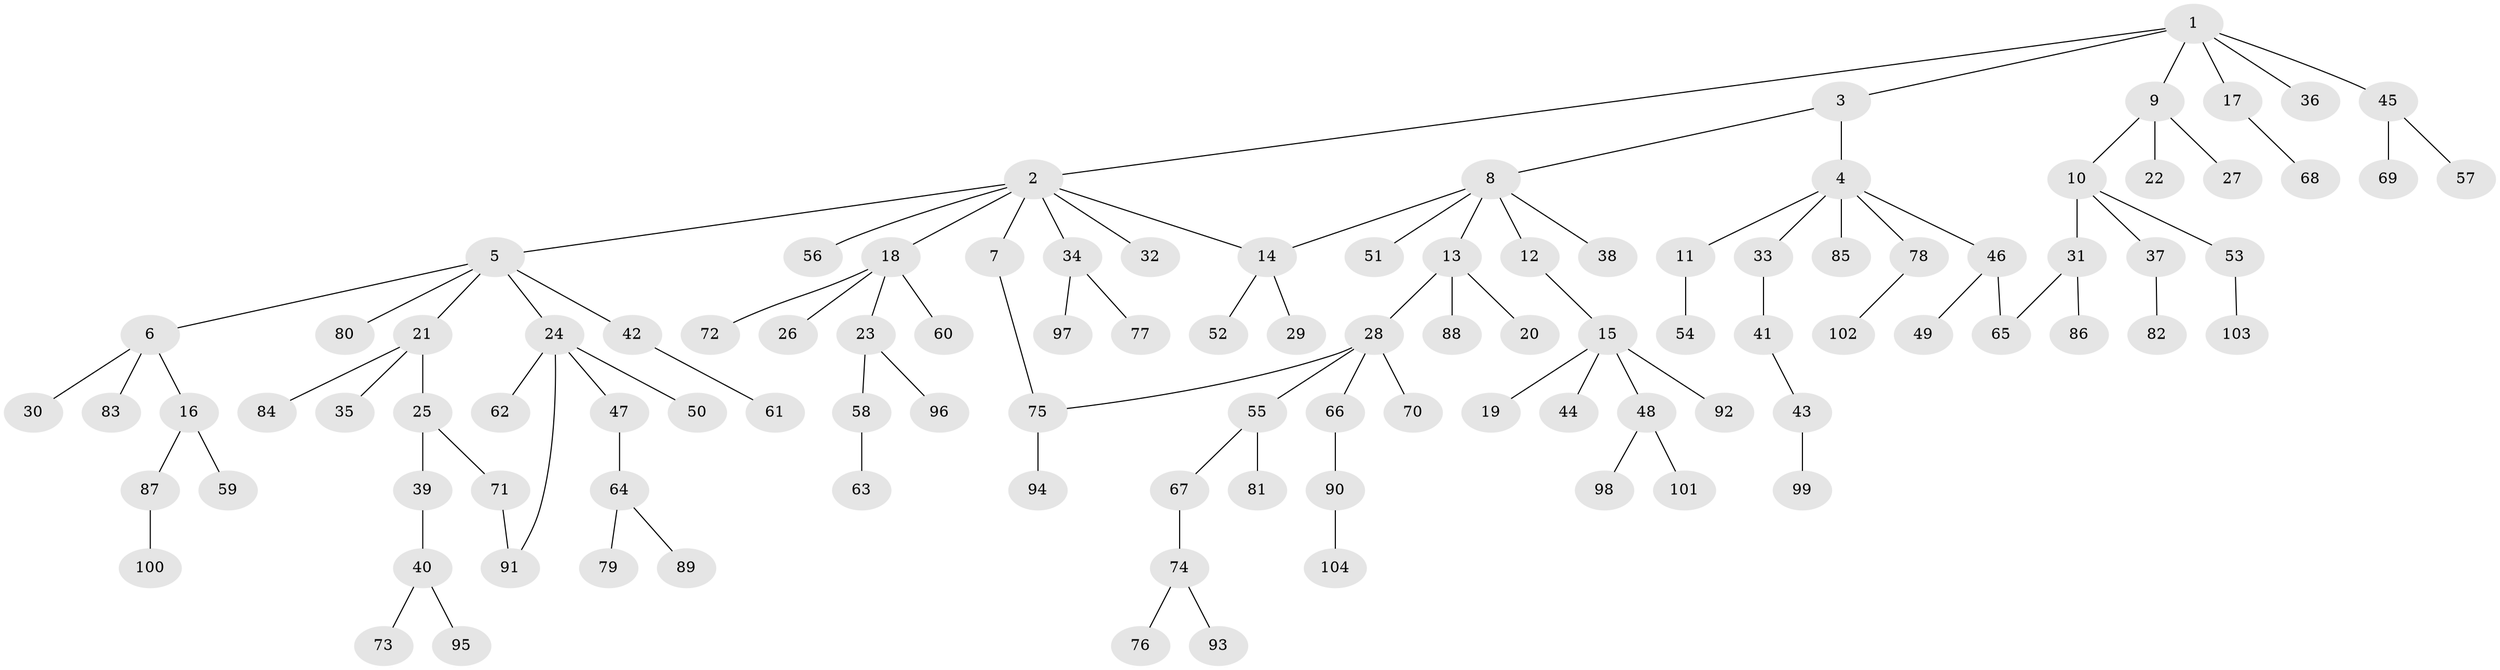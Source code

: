// coarse degree distribution, {11: 0.013888888888888888, 2: 0.19444444444444445, 1: 0.625, 5: 0.013888888888888888, 10: 0.013888888888888888, 8: 0.013888888888888888, 3: 0.05555555555555555, 9: 0.013888888888888888, 4: 0.05555555555555555}
// Generated by graph-tools (version 1.1) at 2025/46/03/04/25 21:46:18]
// undirected, 104 vertices, 107 edges
graph export_dot {
graph [start="1"]
  node [color=gray90,style=filled];
  1;
  2;
  3;
  4;
  5;
  6;
  7;
  8;
  9;
  10;
  11;
  12;
  13;
  14;
  15;
  16;
  17;
  18;
  19;
  20;
  21;
  22;
  23;
  24;
  25;
  26;
  27;
  28;
  29;
  30;
  31;
  32;
  33;
  34;
  35;
  36;
  37;
  38;
  39;
  40;
  41;
  42;
  43;
  44;
  45;
  46;
  47;
  48;
  49;
  50;
  51;
  52;
  53;
  54;
  55;
  56;
  57;
  58;
  59;
  60;
  61;
  62;
  63;
  64;
  65;
  66;
  67;
  68;
  69;
  70;
  71;
  72;
  73;
  74;
  75;
  76;
  77;
  78;
  79;
  80;
  81;
  82;
  83;
  84;
  85;
  86;
  87;
  88;
  89;
  90;
  91;
  92;
  93;
  94;
  95;
  96;
  97;
  98;
  99;
  100;
  101;
  102;
  103;
  104;
  1 -- 2;
  1 -- 3;
  1 -- 9;
  1 -- 17;
  1 -- 36;
  1 -- 45;
  2 -- 5;
  2 -- 7;
  2 -- 14;
  2 -- 18;
  2 -- 32;
  2 -- 34;
  2 -- 56;
  3 -- 4;
  3 -- 8;
  4 -- 11;
  4 -- 33;
  4 -- 46;
  4 -- 78;
  4 -- 85;
  5 -- 6;
  5 -- 21;
  5 -- 24;
  5 -- 42;
  5 -- 80;
  6 -- 16;
  6 -- 30;
  6 -- 83;
  7 -- 75;
  8 -- 12;
  8 -- 13;
  8 -- 38;
  8 -- 51;
  8 -- 14;
  9 -- 10;
  9 -- 22;
  9 -- 27;
  10 -- 31;
  10 -- 37;
  10 -- 53;
  11 -- 54;
  12 -- 15;
  13 -- 20;
  13 -- 28;
  13 -- 88;
  14 -- 29;
  14 -- 52;
  15 -- 19;
  15 -- 44;
  15 -- 48;
  15 -- 92;
  16 -- 59;
  16 -- 87;
  17 -- 68;
  18 -- 23;
  18 -- 26;
  18 -- 60;
  18 -- 72;
  21 -- 25;
  21 -- 35;
  21 -- 84;
  23 -- 58;
  23 -- 96;
  24 -- 47;
  24 -- 50;
  24 -- 62;
  24 -- 91;
  25 -- 39;
  25 -- 71;
  28 -- 55;
  28 -- 66;
  28 -- 70;
  28 -- 75;
  31 -- 86;
  31 -- 65;
  33 -- 41;
  34 -- 77;
  34 -- 97;
  37 -- 82;
  39 -- 40;
  40 -- 73;
  40 -- 95;
  41 -- 43;
  42 -- 61;
  43 -- 99;
  45 -- 57;
  45 -- 69;
  46 -- 49;
  46 -- 65;
  47 -- 64;
  48 -- 98;
  48 -- 101;
  53 -- 103;
  55 -- 67;
  55 -- 81;
  58 -- 63;
  64 -- 79;
  64 -- 89;
  66 -- 90;
  67 -- 74;
  71 -- 91;
  74 -- 76;
  74 -- 93;
  75 -- 94;
  78 -- 102;
  87 -- 100;
  90 -- 104;
}
